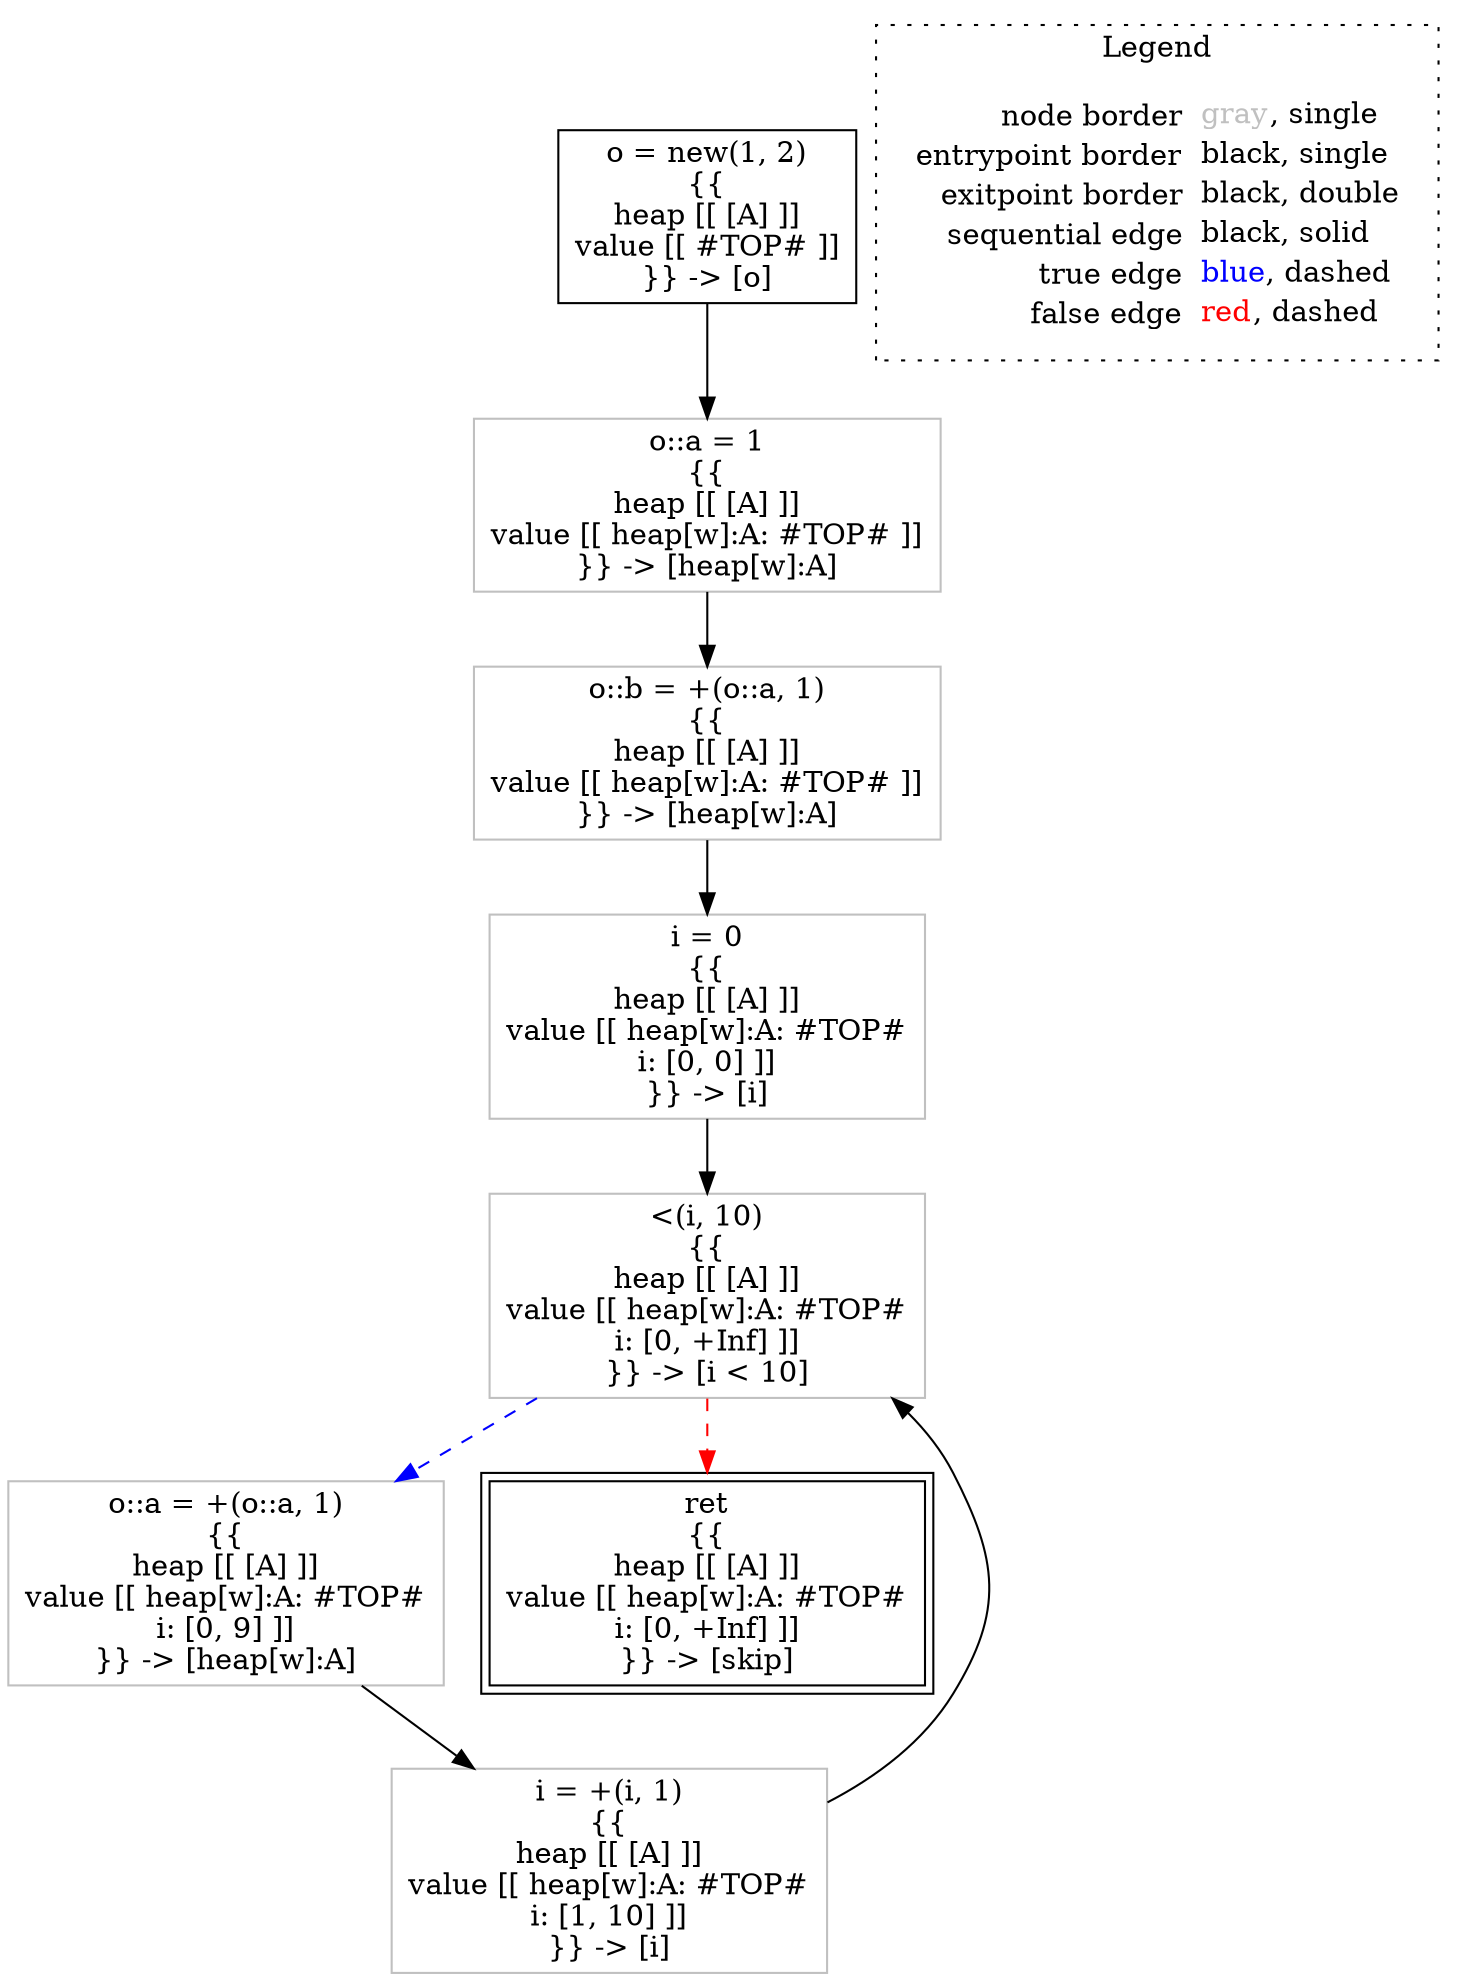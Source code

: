 digraph {
	"node0" [shape="rect",color="black",label=<o = new(1, 2)<BR/>{{<BR/>heap [[ [A] ]]<BR/>value [[ #TOP# ]]<BR/>}} -&gt; [o]>];
	"node1" [shape="rect",color="gray",label=<o::a = +(o::a, 1)<BR/>{{<BR/>heap [[ [A] ]]<BR/>value [[ heap[w]:A: #TOP#<BR/>i: [0, 9] ]]<BR/>}} -&gt; [heap[w]:A]>];
	"node2" [shape="rect",color="gray",label=<o::a = 1<BR/>{{<BR/>heap [[ [A] ]]<BR/>value [[ heap[w]:A: #TOP# ]]<BR/>}} -&gt; [heap[w]:A]>];
	"node3" [shape="rect",color="gray",label=<&lt;(i, 10)<BR/>{{<BR/>heap [[ [A] ]]<BR/>value [[ heap[w]:A: #TOP#<BR/>i: [0, +Inf] ]]<BR/>}} -&gt; [i &lt; 10]>];
	"node4" [shape="rect",color="black",peripheries="2",label=<ret<BR/>{{<BR/>heap [[ [A] ]]<BR/>value [[ heap[w]:A: #TOP#<BR/>i: [0, +Inf] ]]<BR/>}} -&gt; [skip]>];
	"node5" [shape="rect",color="gray",label=<o::b = +(o::a, 1)<BR/>{{<BR/>heap [[ [A] ]]<BR/>value [[ heap[w]:A: #TOP# ]]<BR/>}} -&gt; [heap[w]:A]>];
	"node6" [shape="rect",color="gray",label=<i = 0<BR/>{{<BR/>heap [[ [A] ]]<BR/>value [[ heap[w]:A: #TOP#<BR/>i: [0, 0] ]]<BR/>}} -&gt; [i]>];
	"node7" [shape="rect",color="gray",label=<i = +(i, 1)<BR/>{{<BR/>heap [[ [A] ]]<BR/>value [[ heap[w]:A: #TOP#<BR/>i: [1, 10] ]]<BR/>}} -&gt; [i]>];
	"node1" -> "node7" [color="black"];
	"node2" -> "node5" [color="black"];
	"node3" -> "node1" [color="blue",style="dashed"];
	"node3" -> "node4" [color="red",style="dashed"];
	"node0" -> "node2" [color="black"];
	"node5" -> "node6" [color="black"];
	"node6" -> "node3" [color="black"];
	"node7" -> "node3" [color="black"];
subgraph cluster_legend {
	label="Legend";
	style=dotted;
	node [shape=plaintext];
	"legend" [label=<<table border="0" cellpadding="2" cellspacing="0" cellborder="0"><tr><td align="right">node border&nbsp;</td><td align="left"><font color="gray">gray</font>, single</td></tr><tr><td align="right">entrypoint border&nbsp;</td><td align="left"><font color="black">black</font>, single</td></tr><tr><td align="right">exitpoint border&nbsp;</td><td align="left"><font color="black">black</font>, double</td></tr><tr><td align="right">sequential edge&nbsp;</td><td align="left"><font color="black">black</font>, solid</td></tr><tr><td align="right">true edge&nbsp;</td><td align="left"><font color="blue">blue</font>, dashed</td></tr><tr><td align="right">false edge&nbsp;</td><td align="left"><font color="red">red</font>, dashed</td></tr></table>>];
}

}
